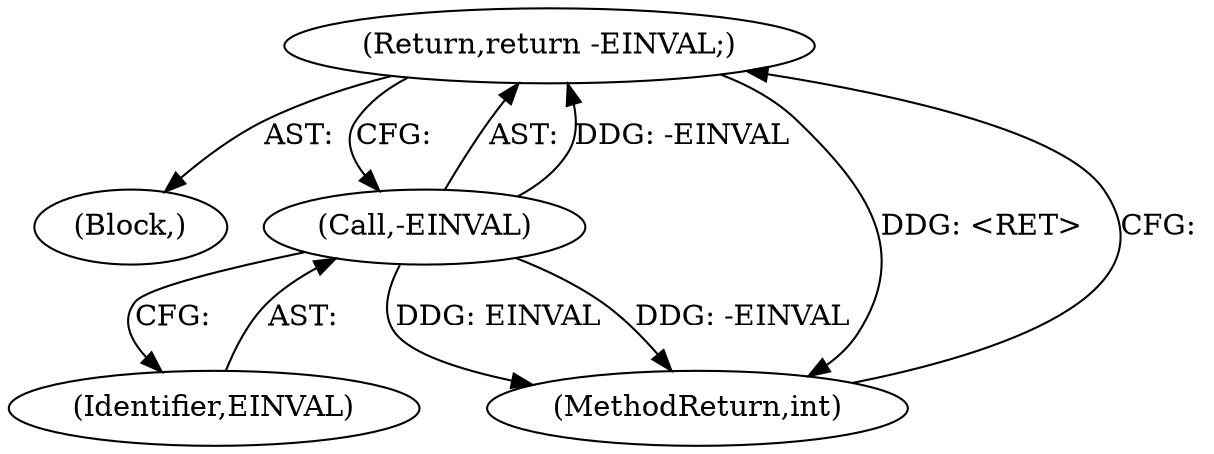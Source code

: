 digraph "1_linux_9b57da0630c9fd36ed7a20fc0f98dc82cc0777fa@del" {
"1000130" [label="(Return,return -EINVAL;)"];
"1000131" [label="(Call,-EINVAL)"];
"1000127" [label="(Block,)"];
"1000132" [label="(Identifier,EINVAL)"];
"1000282" [label="(MethodReturn,int)"];
"1000131" [label="(Call,-EINVAL)"];
"1000130" [label="(Return,return -EINVAL;)"];
"1000130" -> "1000127"  [label="AST: "];
"1000130" -> "1000131"  [label="CFG: "];
"1000131" -> "1000130"  [label="AST: "];
"1000282" -> "1000130"  [label="CFG: "];
"1000130" -> "1000282"  [label="DDG: <RET>"];
"1000131" -> "1000130"  [label="DDG: -EINVAL"];
"1000131" -> "1000132"  [label="CFG: "];
"1000132" -> "1000131"  [label="AST: "];
"1000131" -> "1000282"  [label="DDG: EINVAL"];
"1000131" -> "1000282"  [label="DDG: -EINVAL"];
}
